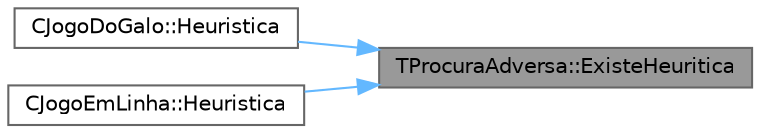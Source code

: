 digraph "TProcuraAdversa::ExisteHeuritica"
{
 // LATEX_PDF_SIZE
  bgcolor="transparent";
  edge [fontname=Helvetica,fontsize=10,labelfontname=Helvetica,labelfontsize=10];
  node [fontname=Helvetica,fontsize=10,shape=box,height=0.2,width=0.4];
  rankdir="RL";
  Node1 [id="Node000001",label="TProcuraAdversa::ExisteHeuritica",height=0.2,width=0.4,color="gray40", fillcolor="grey60", style="filled", fontcolor="black",tooltip=" "];
  Node1 -> Node2 [id="edge1_Node000001_Node000002",dir="back",color="steelblue1",style="solid",tooltip=" "];
  Node2 [id="Node000002",label="CJogoDoGalo::Heuristica",height=0.2,width=0.4,color="grey40", fillcolor="white", style="filled",URL="$classCJogoDoGalo.html#a3563839d5ffc94973acee1a1783e3527",tooltip="Função para calcular quanto falta para o final, o valor da heurística."];
  Node1 -> Node3 [id="edge2_Node000001_Node000003",dir="back",color="steelblue1",style="solid",tooltip=" "];
  Node3 [id="Node000003",label="CJogoEmLinha::Heuristica",height=0.2,width=0.4,color="grey40", fillcolor="white", style="filled",URL="$classCJogoEmLinha.html#afe8d4a92e1840c1436c295c5a13760db",tooltip="Função para calcular quanto falta para o final, o valor da heurística."];
}
